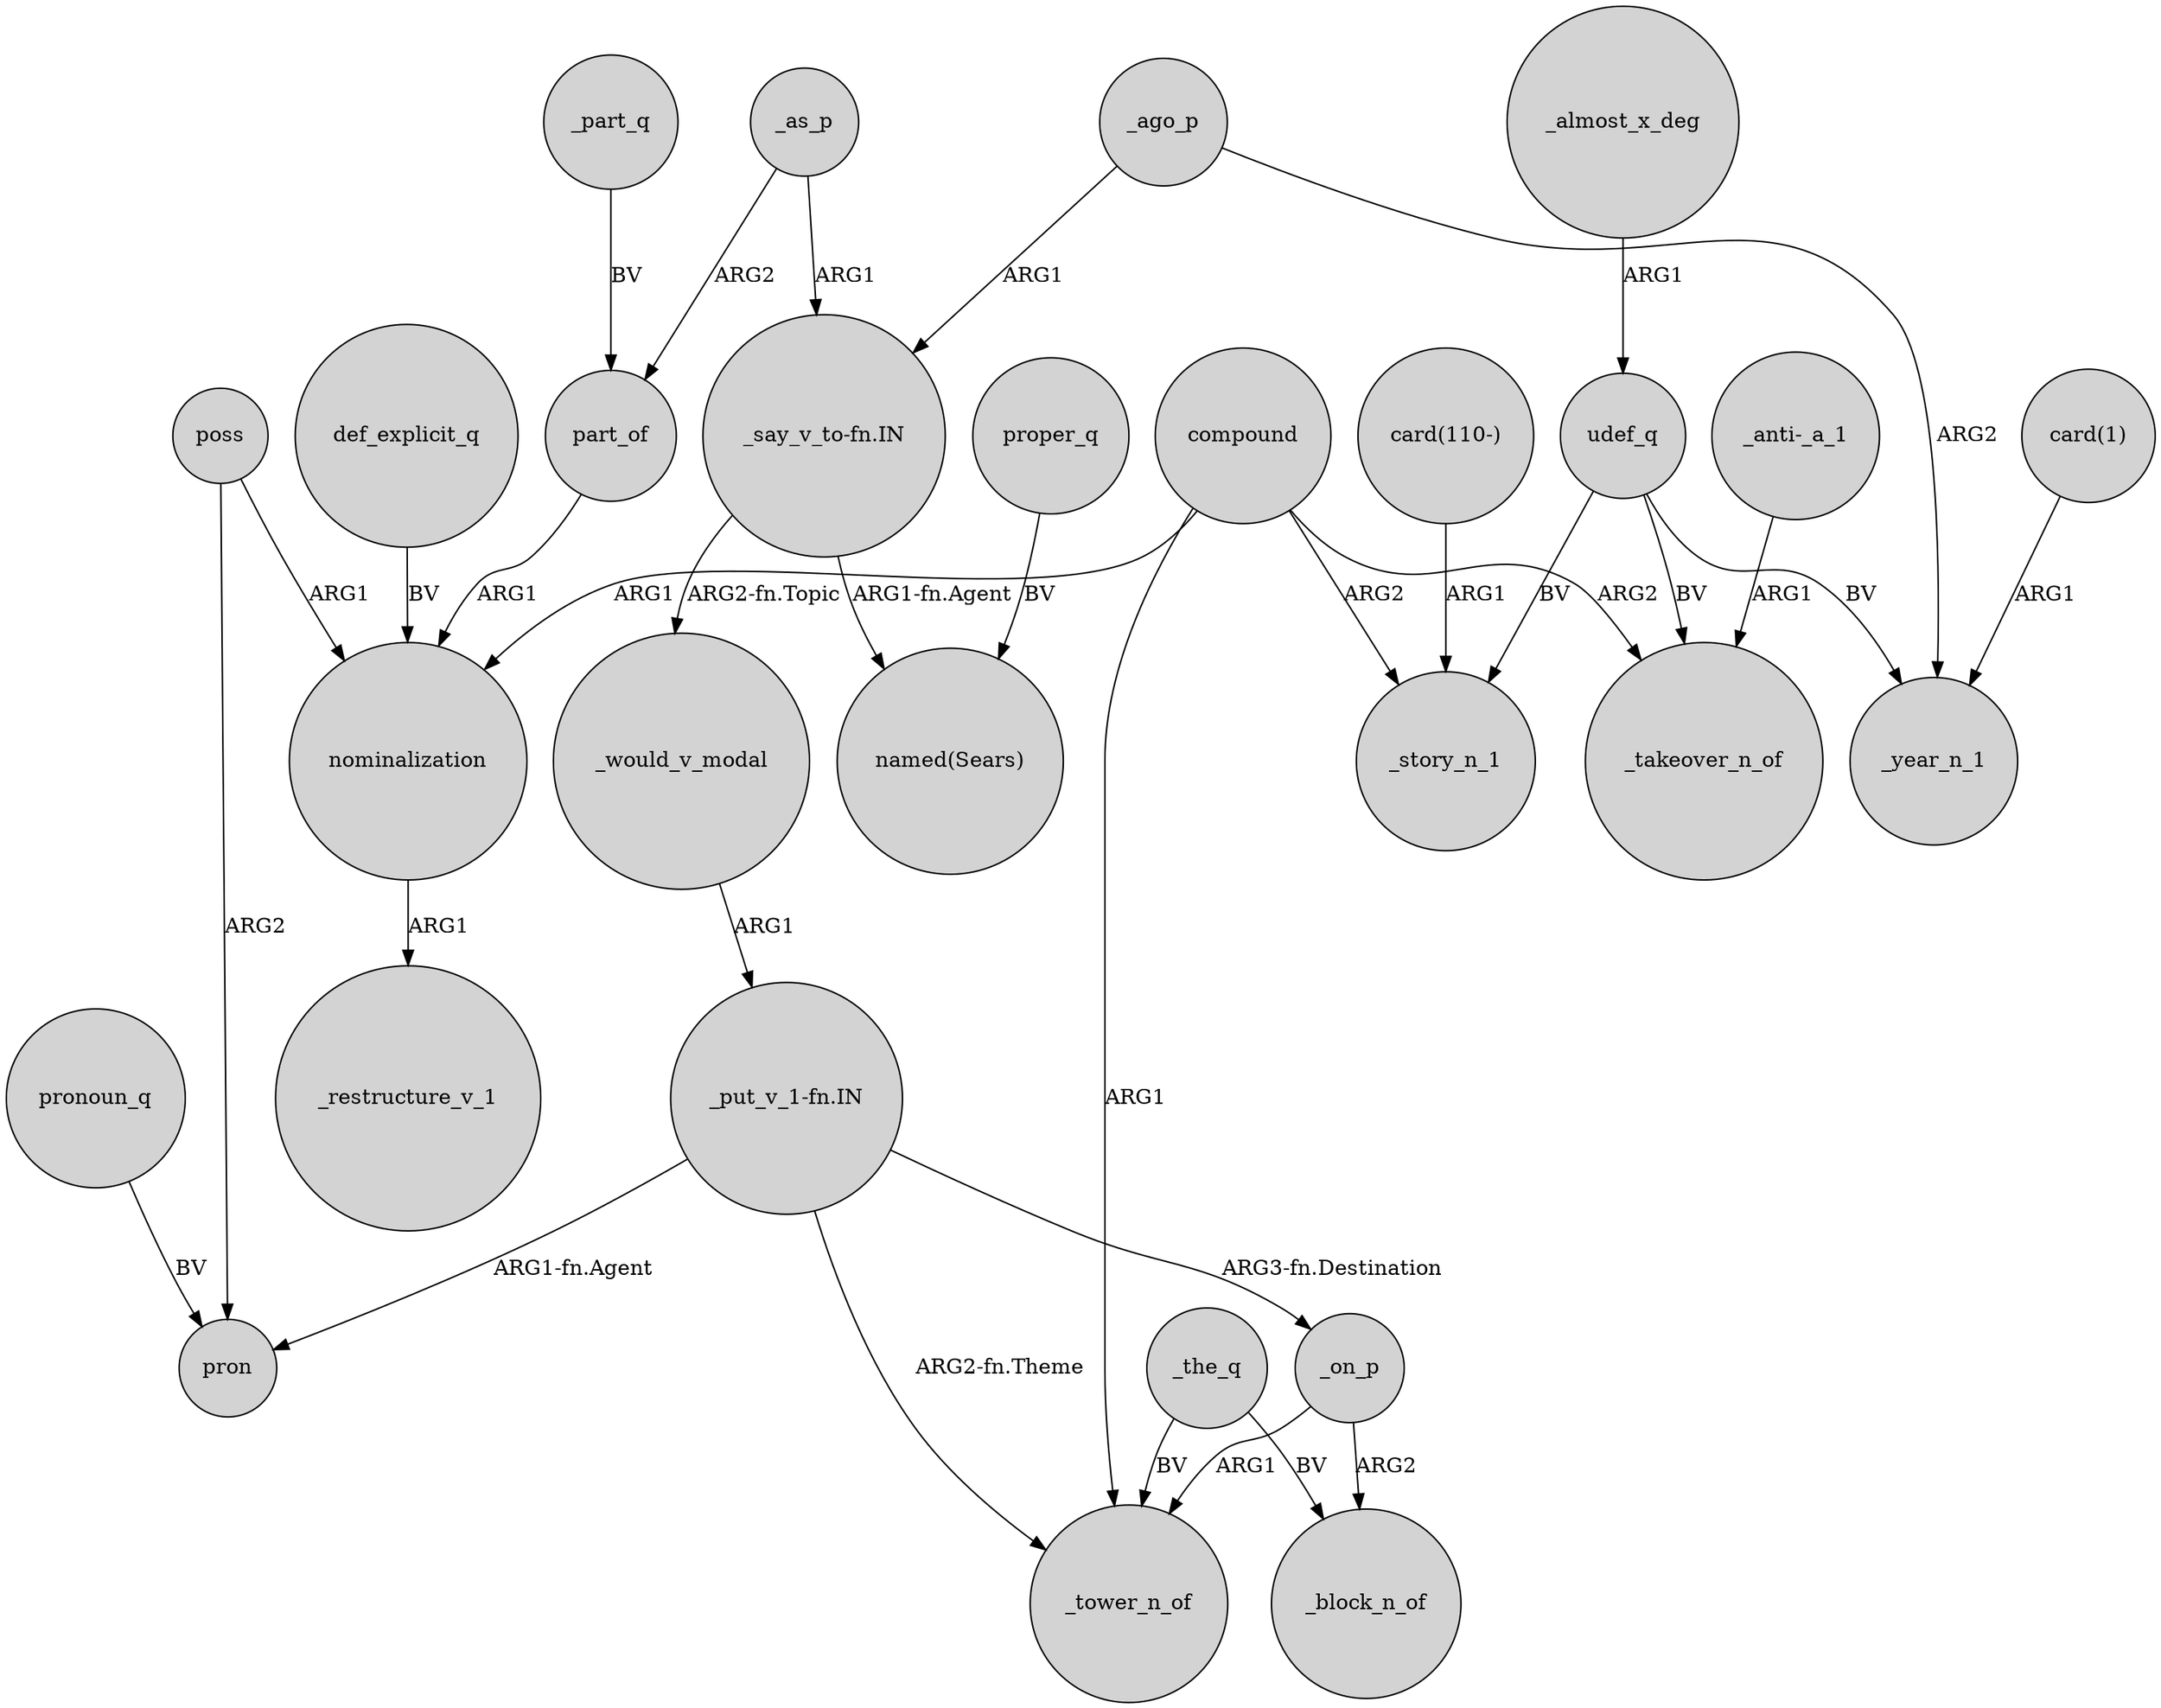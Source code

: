 digraph {
	node [shape=circle style=filled]
	"_say_v_to-fn.IN" -> _would_v_modal [label="ARG2-fn.Topic"]
	"_put_v_1-fn.IN" -> pron [label="ARG1-fn.Agent"]
	_ago_p -> "_say_v_to-fn.IN" [label=ARG1]
	poss -> pron [label=ARG2]
	udef_q -> _story_n_1 [label=BV]
	"_say_v_to-fn.IN" -> "named(Sears)" [label="ARG1-fn.Agent"]
	_on_p -> _tower_n_of [label=ARG1]
	compound -> _tower_n_of [label=ARG1]
	_as_p -> part_of [label=ARG2]
	udef_q -> _takeover_n_of [label=BV]
	_on_p -> _block_n_of [label=ARG2]
	_would_v_modal -> "_put_v_1-fn.IN" [label=ARG1]
	_almost_x_deg -> udef_q [label=ARG1]
	"_put_v_1-fn.IN" -> _on_p [label="ARG3-fn.Destination"]
	_as_p -> "_say_v_to-fn.IN" [label=ARG1]
	part_of -> nominalization [label=ARG1]
	_part_q -> part_of [label=BV]
	poss -> nominalization [label=ARG1]
	nominalization -> _restructure_v_1 [label=ARG1]
	pronoun_q -> pron [label=BV]
	_ago_p -> _year_n_1 [label=ARG2]
	_the_q -> _block_n_of [label=BV]
	proper_q -> "named(Sears)" [label=BV]
	"_put_v_1-fn.IN" -> _tower_n_of [label="ARG2-fn.Theme"]
	"card(1)" -> _year_n_1 [label=ARG1]
	udef_q -> _year_n_1 [label=BV]
	def_explicit_q -> nominalization [label=BV]
	compound -> _takeover_n_of [label=ARG2]
	compound -> nominalization [label=ARG1]
	"card(110-)" -> _story_n_1 [label=ARG1]
	_the_q -> _tower_n_of [label=BV]
	compound -> _story_n_1 [label=ARG2]
	"_anti-_a_1" -> _takeover_n_of [label=ARG1]
}
